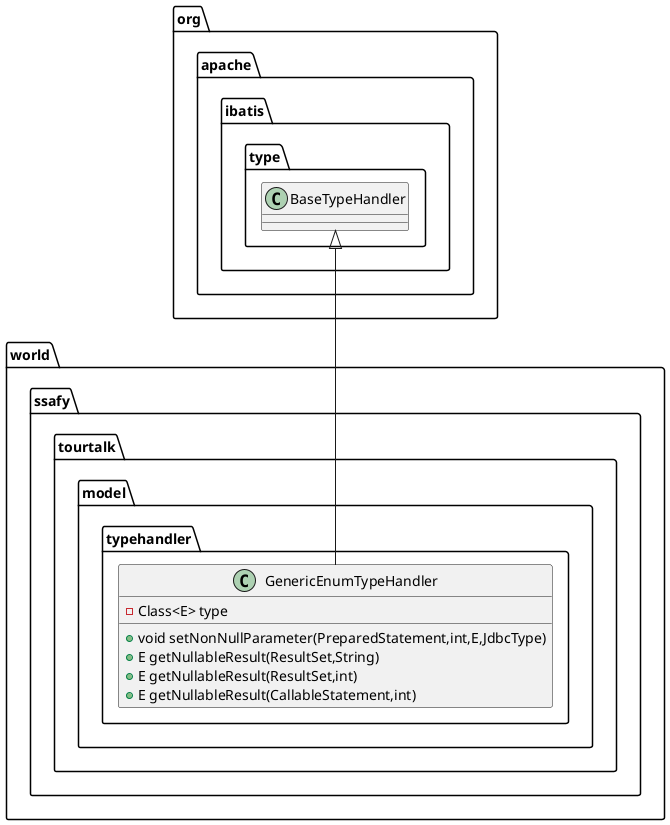 @startuml
class world.ssafy.tourtalk.model.typehandler.GenericEnumTypeHandler {
- Class<E> type
+ void setNonNullParameter(PreparedStatement,int,E,JdbcType)
+ E getNullableResult(ResultSet,String)
+ E getNullableResult(ResultSet,int)
+ E getNullableResult(CallableStatement,int)
}




org.apache.ibatis.type.BaseTypeHandler <|-- world.ssafy.tourtalk.model.typehandler.GenericEnumTypeHandler
@enduml